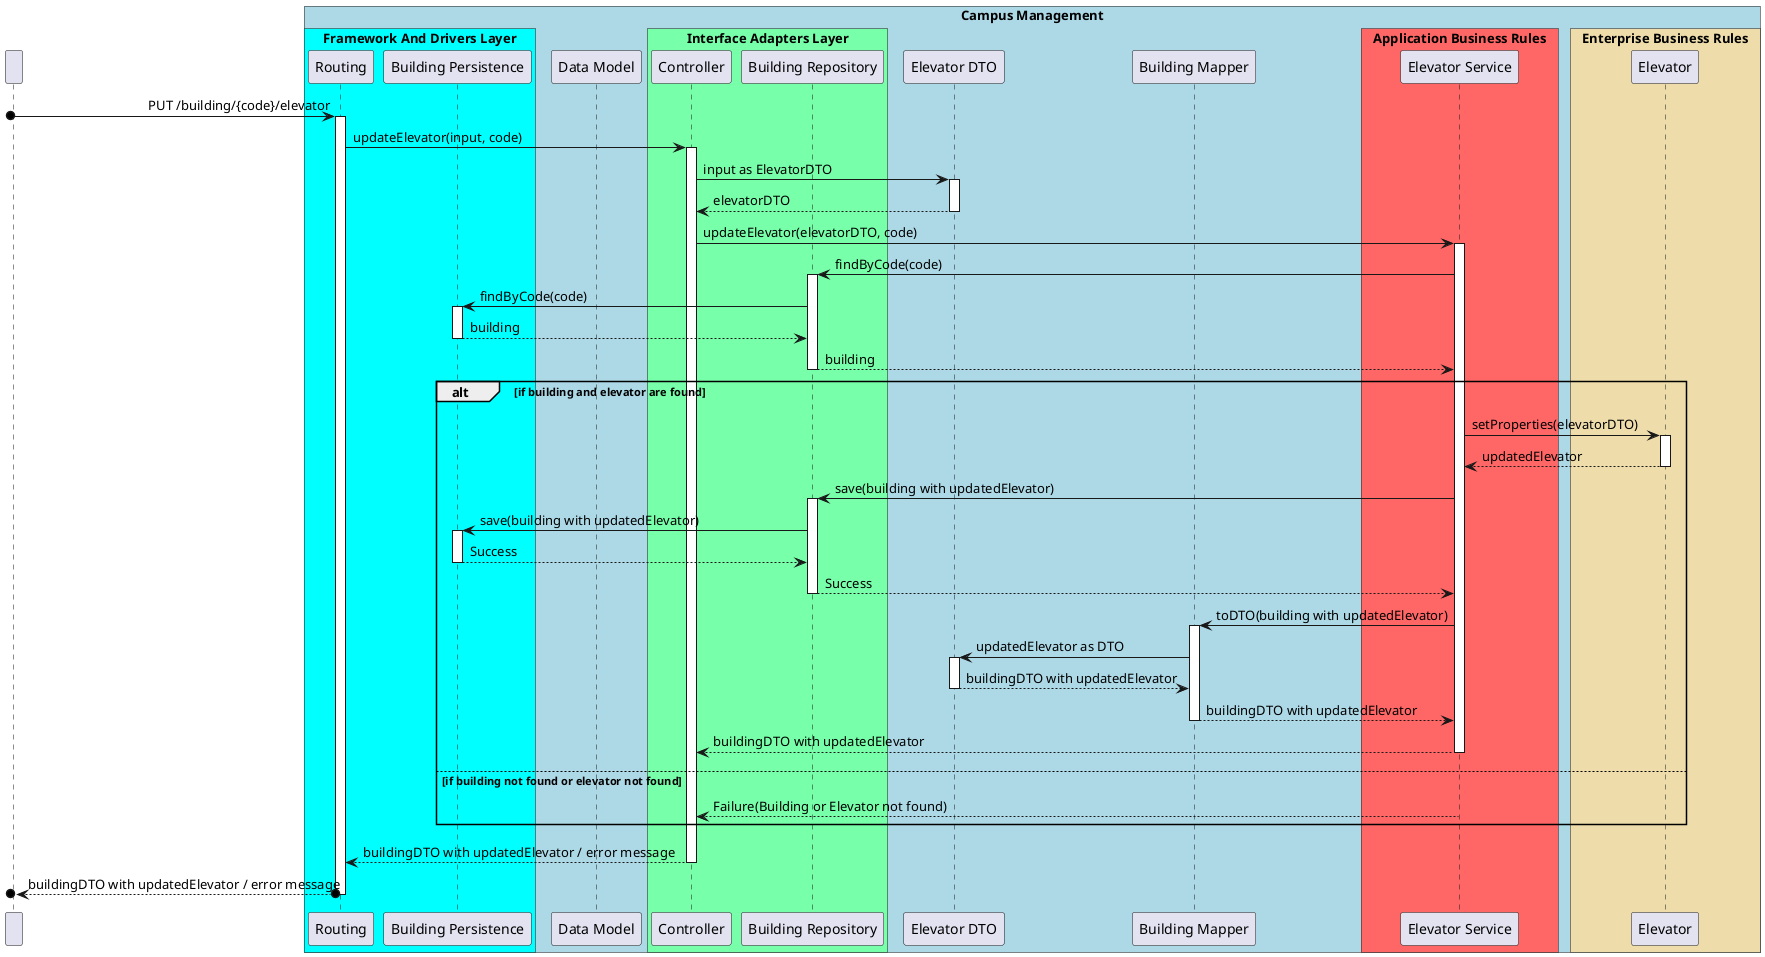 @startuml SD Lv3

!pragma teoz true

participant " "
box "Campus Management" #LightBlue

    box "Framework And Drivers Layer" #00ffff
        participant Routing
        participant "Building Persistence" as Persistence
    end box

    participant "Data Model" as Data
    box "Interface Adapters Layer" #77ffaa
        participant Controller
        participant "Building Repository" as Repository
    end box

    participant "Elevator DTO" as ElevatorDTO
    participant "Building Mapper" as BuildingMapper
    box "Application Business Rules" #ff6666
        participant "Elevator Service" as ElevatorService
    end box

    box "Enterprise Business Rules" #eeddaa
        participant Elevator
    end box
end box

[o-> Routing : PUT /building/{code}/elevator
activate Routing

    Routing -> Controller : updateElevator(input, code)
    activate Controller

        Controller -> ElevatorDTO : input as ElevatorDTO
        activate ElevatorDTO

        ElevatorDTO --> Controller : elevatorDTO
        deactivate ElevatorDTO

        Controller -> ElevatorService : updateElevator(elevatorDTO, code)
        activate ElevatorService
        
            ElevatorService -> Repository : findByCode(code)
            activate Repository

                Repository -> Persistence : findByCode(code)
                activate Persistence

                Persistence --> Repository : building
                deactivate Persistence

            Repository --> ElevatorService : building
            deactivate Repository

            alt if building and elevator are found

                ElevatorService -> Elevator : setProperties(elevatorDTO)
                activate Elevator

                Elevator --> ElevatorService : updatedElevator
                deactivate Elevator

                ElevatorService -> Repository : save(building with updatedElevator)
                activate Repository

                    Repository -> Persistence : save(building with updatedElevator)
                    activate Persistence

                    Persistence --> Repository : Success
                    deactivate Persistence

                Repository --> ElevatorService : Success
                deactivate Repository

                ElevatorService -> BuildingMapper : toDTO(building with updatedElevator)
                activate BuildingMapper
                
                    BuildingMapper -> ElevatorDTO : updatedElevator as DTO
                    activate ElevatorDTO

                    ElevatorDTO --> BuildingMapper : buildingDTO with updatedElevator
                    deactivate ElevatorDTO

                BuildingMapper --> ElevatorService : buildingDTO with updatedElevator
                deactivate BuildingMapper

                ElevatorService --> Controller : buildingDTO with updatedElevator
                deactivate ElevatorService

            else if building not found or elevator not found
                ElevatorService --> Controller : Failure(Building or Elevator not found)
            end

    Controller --> Routing : buildingDTO with updatedElevator / error message
    deactivate Controller

[o<--o Routing : buildingDTO with updatedElevator / error message
deactivate Routing

@enduml
